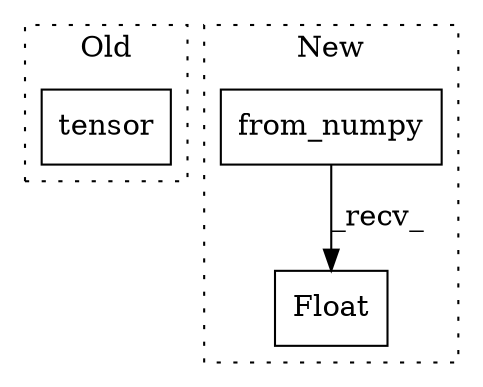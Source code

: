 digraph G {
subgraph cluster0 {
1 [label="tensor" a="32" s="2116,2145" l="7,1" shape="box"];
label = "Old";
style="dotted";
}
subgraph cluster1 {
2 [label="from_numpy" a="32" s="2138,2154" l="11,1" shape="box"];
3 [label="Float" a="32" s="2156" l="7" shape="box"];
label = "New";
style="dotted";
}
2 -> 3 [label="_recv_"];
}